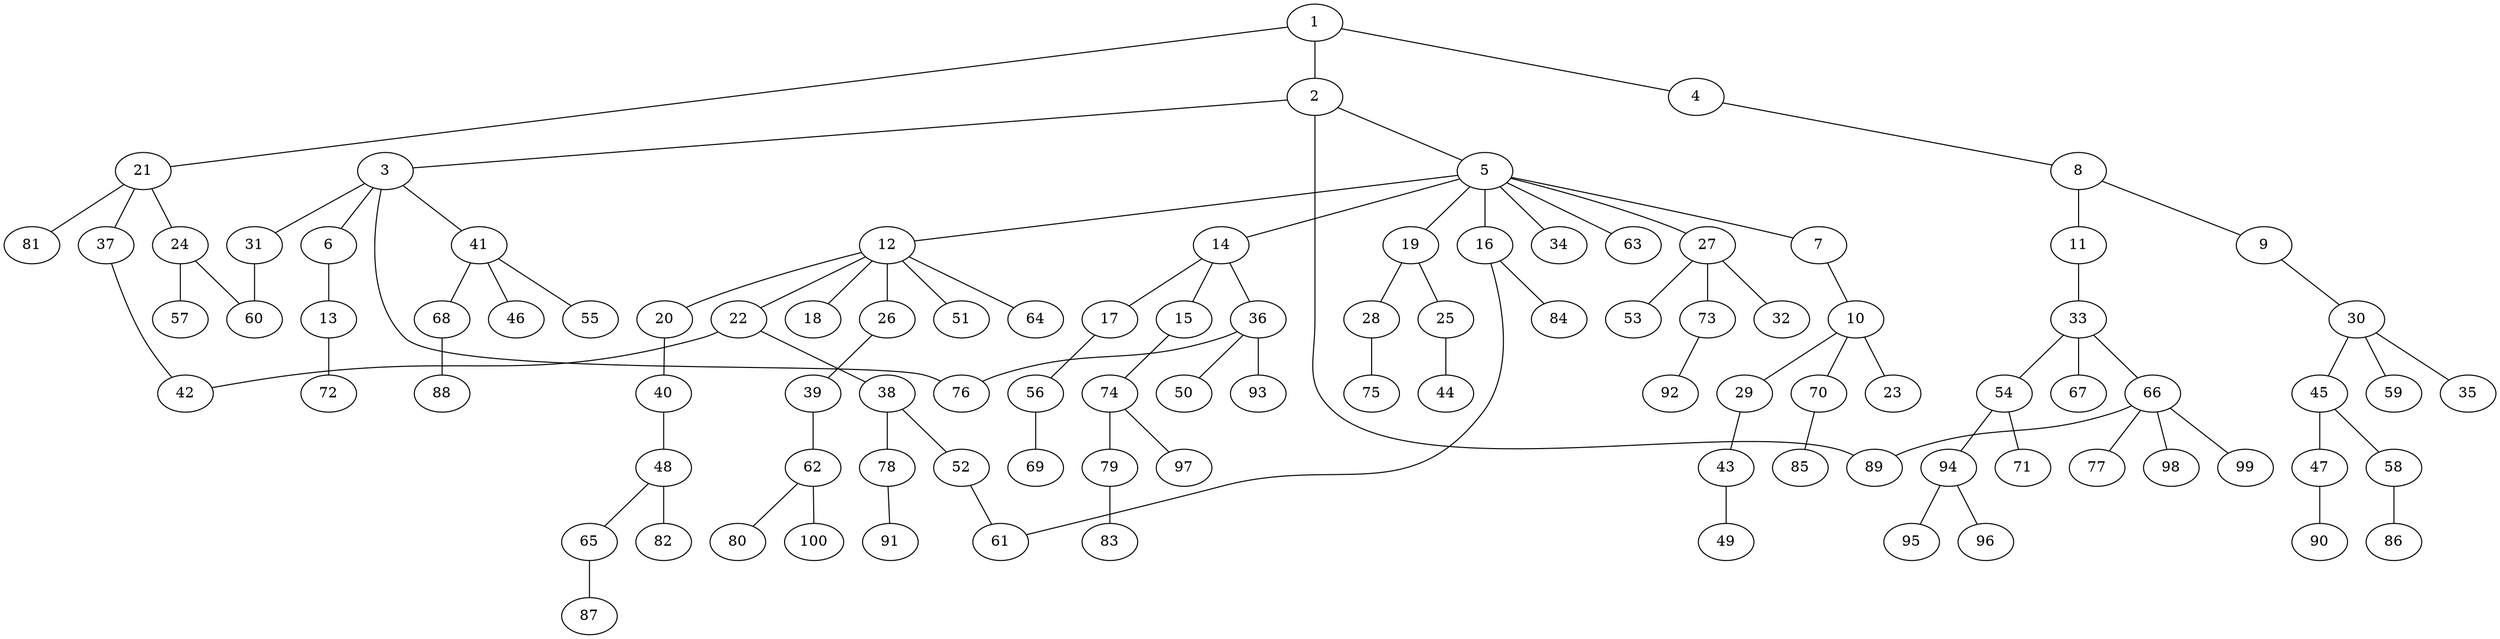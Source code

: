 graph graphname {1--2
1--4
1--21
2--3
2--5
2--89
3--6
3--31
3--41
3--76
4--8
5--7
5--12
5--14
5--16
5--19
5--27
5--34
5--63
6--13
7--10
8--9
8--11
9--30
10--23
10--29
10--70
11--33
12--18
12--20
12--22
12--26
12--51
12--64
13--72
14--15
14--17
14--36
15--74
16--61
16--84
17--56
19--25
19--28
20--40
21--24
21--37
21--81
22--38
22--42
24--57
24--60
25--44
26--39
27--32
27--53
27--73
28--75
29--43
30--35
30--45
30--59
31--60
33--54
33--66
33--67
36--50
36--76
36--93
37--42
38--52
38--78
39--62
40--48
41--46
41--55
41--68
43--49
45--47
45--58
47--90
48--65
48--82
52--61
54--71
54--94
56--69
58--86
62--80
62--100
65--87
66--77
66--89
66--98
66--99
68--88
70--85
73--92
74--79
74--97
78--91
79--83
94--95
94--96
}